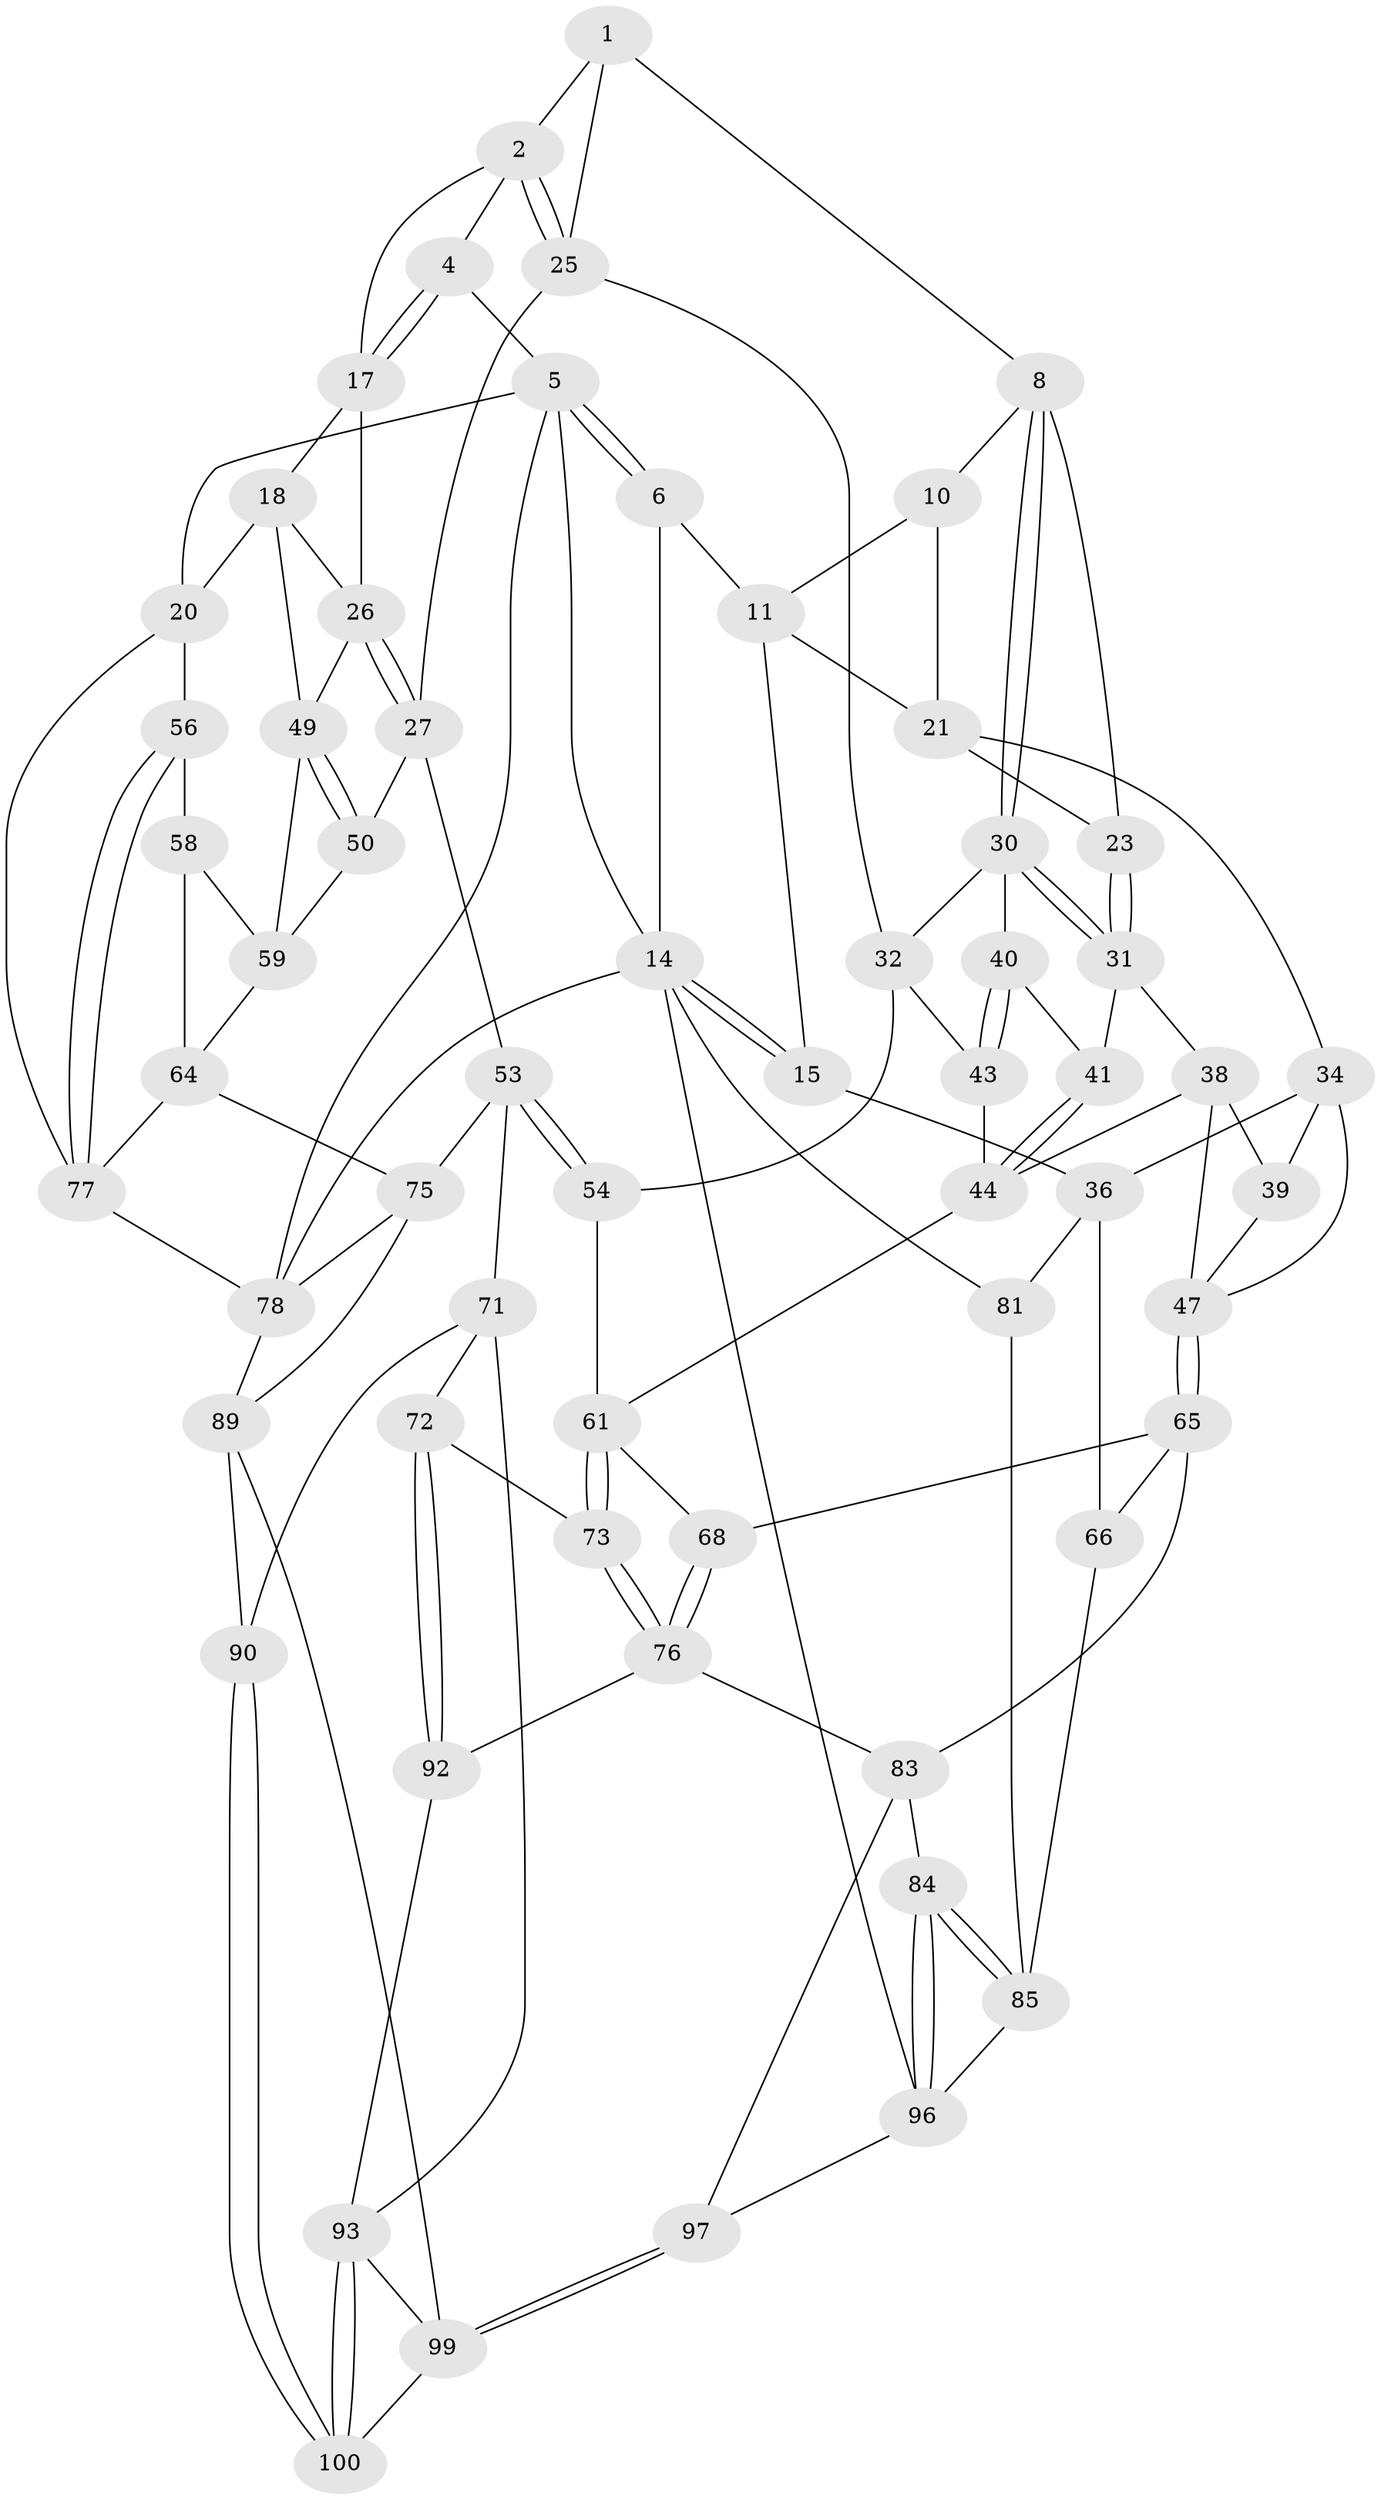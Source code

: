 // Generated by graph-tools (version 1.1) at 2025/24/03/03/25 07:24:35]
// undirected, 61 vertices, 135 edges
graph export_dot {
graph [start="1"]
  node [color=gray90,style=filled];
  1 [pos="+0.3263531010243694+0.011192235840194556",super="+7"];
  2 [pos="+0.46473239199044525+0.1577195058808494",super="+3"];
  4 [pos="+0.588812203442736+0"];
  5 [pos="+0.5837532523056888+0",super="+13"];
  6 [pos="+0.2546780988712009+0",super="+12"];
  8 [pos="+0.3239529218101372+0.20197051847420763",super="+9"];
  10 [pos="+0.18549629445690285+0.07212638597224172"];
  11 [pos="+0.1898467507739493+0.03221555387826414",super="+16"];
  14 [pos="+0+0",super="+82"];
  15 [pos="+0+0.0056381616266077605"];
  17 [pos="+0.8169620376437841+0.15558368967290315",super="+22"];
  18 [pos="+0.8736969861645667+0.16149968762371103",super="+19"];
  20 [pos="+1+0.11798528805044704",super="+55"];
  21 [pos="+0.07533807828494951+0.16161050185973205",super="+24"];
  23 [pos="+0.16790885122909857+0.251814239075027"];
  25 [pos="+0.44269119299572485+0.18320092392585108",super="+28"];
  26 [pos="+0.6658727755192045+0.31703580611668525",super="+29"];
  27 [pos="+0.5998952372807975+0.3525364567644633",super="+51"];
  30 [pos="+0.31884081219930904+0.22190662984833237",super="+33"];
  31 [pos="+0.20491223163976535+0.3091509208154716",super="+37"];
  32 [pos="+0.4928604708295872+0.40068551235925987",super="+42"];
  34 [pos="+0.03853556228152135+0.3600310727384115",super="+35"];
  36 [pos="+0+0.4520188210901925",super="+67"];
  38 [pos="+0.1972463040791181+0.37924048048776093",super="+46"];
  39 [pos="+0.13565441248050547+0.3806414210245441"];
  40 [pos="+0.2957465944361868+0.3652114273531375"];
  41 [pos="+0.264111813589944+0.3773050710505931"];
  43 [pos="+0.3752895579055206+0.4093960340694517"];
  44 [pos="+0.2875746655289379+0.4927752837556246",super="+45"];
  47 [pos="+0.14596886957127278+0.5196831574938289",super="+48"];
  49 [pos="+0.8107471729579444+0.417502459265078",super="+52"];
  50 [pos="+0.7615483596305+0.5052919006167208"];
  53 [pos="+0.639423705546591+0.5887420797823482",super="+70"];
  54 [pos="+0.48153540479860046+0.482970303919143"];
  56 [pos="+1+0.5237806638870884",super="+57"];
  58 [pos="+0.896035610771938+0.488146330641644",super="+63"];
  59 [pos="+0.8760688666543442+0.471441123788396",super="+60"];
  61 [pos="+0.4610285206791859+0.510483848869426",super="+62"];
  64 [pos="+0.8519321211917505+0.6561980088463729",super="+74"];
  65 [pos="+0.07707882098423412+0.6259511675983869",super="+69"];
  66 [pos="+0.0010579300605941398+0.6197122666073007"];
  68 [pos="+0.2663796638570086+0.6813615015254569"];
  71 [pos="+0.6146884406307406+0.7006372543281212",super="+91"];
  72 [pos="+0.5696203285788568+0.7169518990833199"];
  73 [pos="+0.44453593480039505+0.6358836947626968"];
  75 [pos="+0.843413676429141+0.709554538225527",super="+88"];
  76 [pos="+0.3160459067056836+0.7211470391126025",super="+86"];
  77 [pos="+0.8940506136439292+0.712070304497697",super="+80"];
  78 [pos="+1+1",super="+79"];
  81 [pos="+0+0.7096332106663402"];
  83 [pos="+0.12845386452202837+0.7950985640000814",super="+87"];
  84 [pos="+0.10635064799393035+0.8177284475610599"];
  85 [pos="+0.0891728613772481+0.816053618876109",super="+95"];
  89 [pos="+0.7549985943750656+0.8807864663270367",super="+102"];
  90 [pos="+0.7458089933660884+0.8815485303942473"];
  92 [pos="+0.49271063340118326+0.8246917125759884"];
  93 [pos="+0.5486649780382356+0.8858388390072771",super="+94"];
  96 [pos="+0.134633607910433+1",super="+98"];
  97 [pos="+0.2287387538266133+1"];
  99 [pos="+0.3459722895028684+1",super="+101"];
  100 [pos="+0.6319045359943095+0.9852613242083859"];
  1 -- 2;
  1 -- 8;
  1 -- 25;
  2 -- 25;
  2 -- 25;
  2 -- 4;
  2 -- 17;
  4 -- 5;
  4 -- 17;
  4 -- 17;
  5 -- 6;
  5 -- 6;
  5 -- 20;
  5 -- 78;
  5 -- 14;
  6 -- 11;
  6 -- 14;
  8 -- 30;
  8 -- 30;
  8 -- 10;
  8 -- 23;
  10 -- 11;
  10 -- 21;
  11 -- 21;
  11 -- 15;
  14 -- 15;
  14 -- 15;
  14 -- 81;
  14 -- 78;
  14 -- 96;
  15 -- 36;
  17 -- 18;
  17 -- 26;
  18 -- 26;
  18 -- 20;
  18 -- 49;
  20 -- 56;
  20 -- 77;
  21 -- 34;
  21 -- 23;
  23 -- 31;
  23 -- 31;
  25 -- 32;
  25 -- 27;
  26 -- 27;
  26 -- 27;
  26 -- 49;
  27 -- 50;
  27 -- 53;
  30 -- 31;
  30 -- 31;
  30 -- 32;
  30 -- 40;
  31 -- 41;
  31 -- 38;
  32 -- 43;
  32 -- 54;
  34 -- 39;
  34 -- 36;
  34 -- 47;
  36 -- 81;
  36 -- 66;
  38 -- 39;
  38 -- 47;
  38 -- 44;
  39 -- 47;
  40 -- 41;
  40 -- 43;
  40 -- 43;
  41 -- 44;
  41 -- 44;
  43 -- 44;
  44 -- 61;
  47 -- 65;
  47 -- 65;
  49 -- 50;
  49 -- 50;
  49 -- 59;
  50 -- 59;
  53 -- 54;
  53 -- 54;
  53 -- 75;
  53 -- 71;
  54 -- 61;
  56 -- 77;
  56 -- 77;
  56 -- 58 [weight=2];
  58 -- 59;
  58 -- 64;
  59 -- 64;
  61 -- 73;
  61 -- 73;
  61 -- 68;
  64 -- 75;
  64 -- 77;
  65 -- 66;
  65 -- 83;
  65 -- 68;
  66 -- 85;
  68 -- 76;
  68 -- 76;
  71 -- 72;
  71 -- 90;
  71 -- 93;
  72 -- 73;
  72 -- 92;
  72 -- 92;
  73 -- 76;
  73 -- 76;
  75 -- 89;
  75 -- 78;
  76 -- 92;
  76 -- 83;
  77 -- 78;
  78 -- 89;
  81 -- 85;
  83 -- 84;
  83 -- 97;
  84 -- 85;
  84 -- 85;
  84 -- 96;
  84 -- 96;
  85 -- 96;
  89 -- 90;
  89 -- 99;
  90 -- 100;
  90 -- 100;
  92 -- 93;
  93 -- 100;
  93 -- 100;
  93 -- 99;
  96 -- 97;
  97 -- 99;
  97 -- 99;
  99 -- 100;
}
